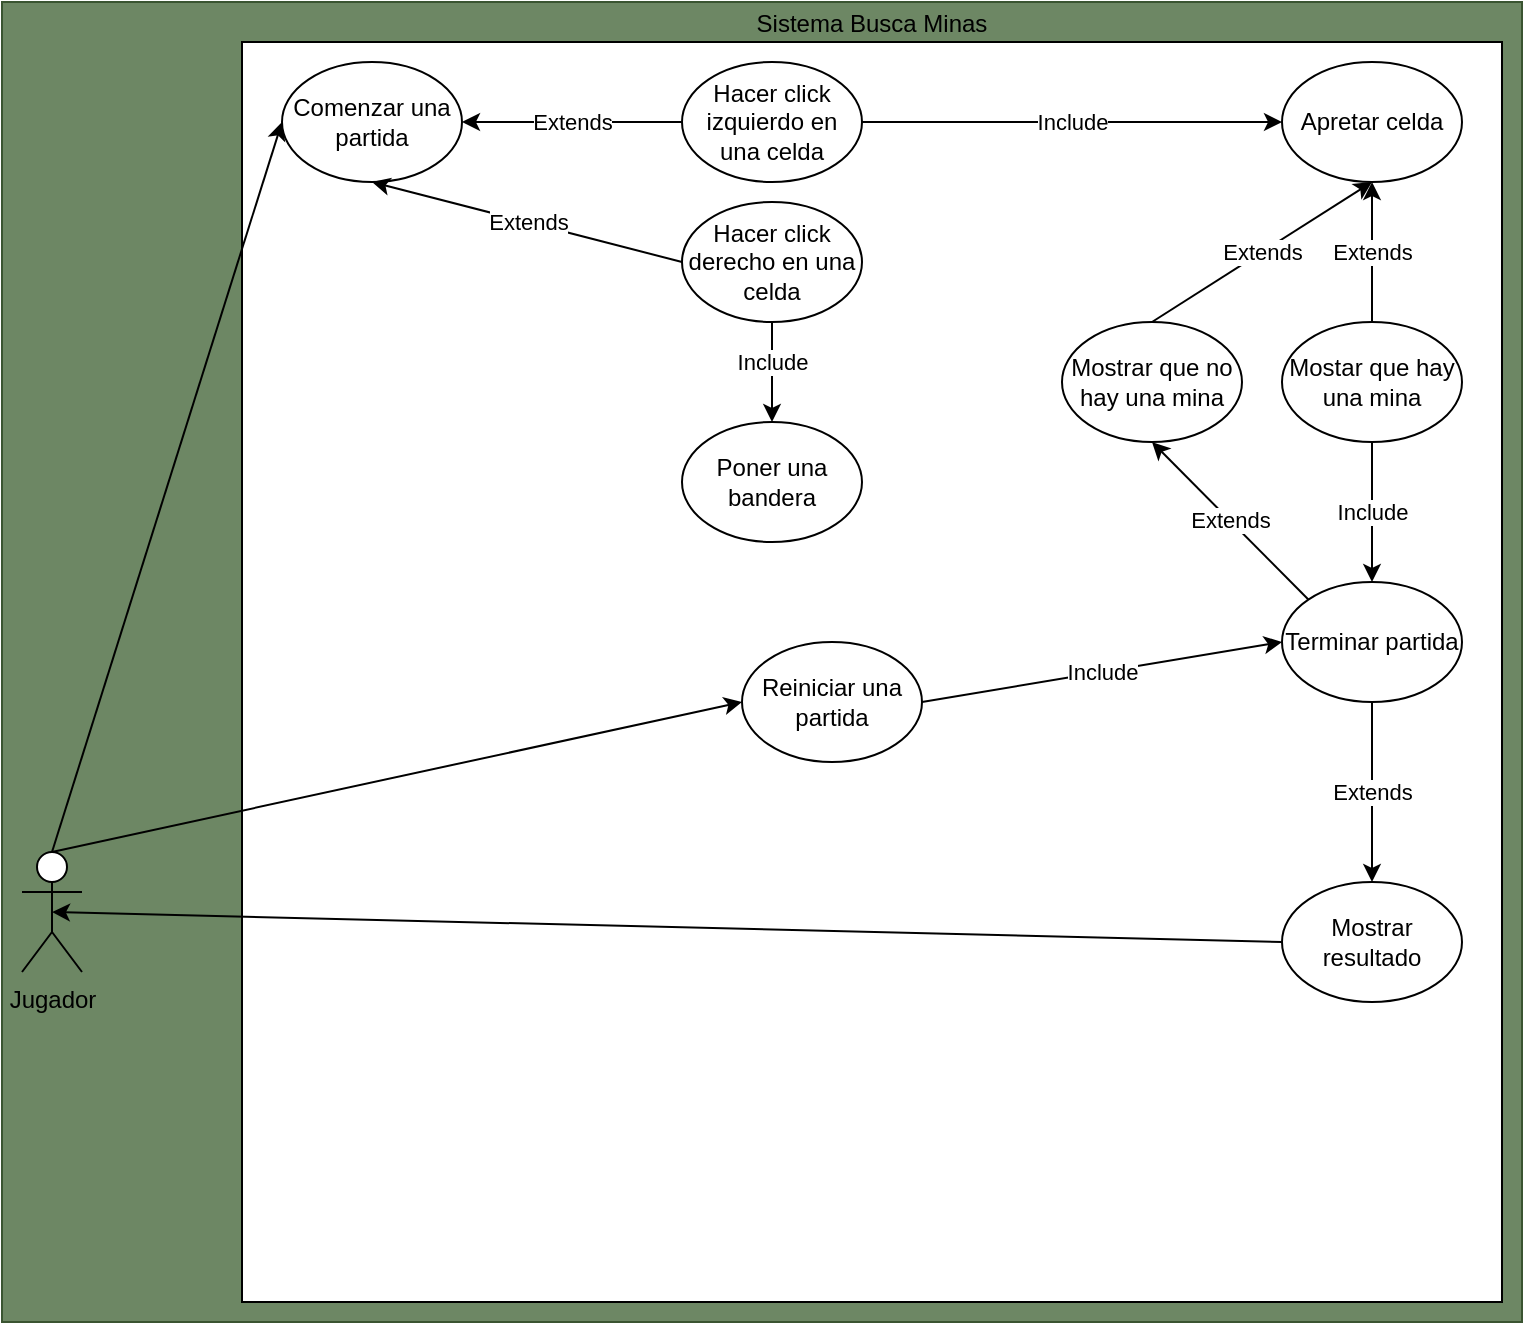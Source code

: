 <mxfile>
    <diagram name="Página-1" id="pSLUwWZcVyttAEXc0Cxm">
        <mxGraphModel dx="923" dy="719" grid="1" gridSize="10" guides="1" tooltips="1" connect="1" arrows="1" fold="1" page="1" pageScale="1" pageWidth="827" pageHeight="1169" math="0" shadow="0">
            <root>
                <mxCell id="0"/>
                <mxCell id="1" parent="0"/>
                <mxCell id="59" value="" style="rounded=0;whiteSpace=wrap;html=1;fillStyle=auto;strokeColor=#3A5431;fillColor=#6d8764;fontColor=#ffffff;" vertex="1" parent="1">
                    <mxGeometry x="20" y="50" width="760" height="660" as="geometry"/>
                </mxCell>
                <mxCell id="3ub8bEHmaVtyvtisDQur-2" value="Sistema Busca Minas" style="whiteSpace=wrap;html=1;aspect=fixed;labelPosition=center;verticalLabelPosition=top;align=center;verticalAlign=bottom;" parent="1" vertex="1">
                    <mxGeometry x="140" y="70" width="630" height="630" as="geometry"/>
                </mxCell>
                <mxCell id="12" style="edgeStyle=none;html=1;exitX=0.5;exitY=0;exitDx=0;exitDy=0;exitPerimeter=0;entryX=0;entryY=0.5;entryDx=0;entryDy=0;" parent="1" source="3ub8bEHmaVtyvtisDQur-3" target="3" edge="1">
                    <mxGeometry relative="1" as="geometry"/>
                </mxCell>
                <mxCell id="16" style="edgeStyle=none;html=1;exitX=0.5;exitY=0;exitDx=0;exitDy=0;exitPerimeter=0;entryX=0;entryY=0.5;entryDx=0;entryDy=0;" parent="1" source="3ub8bEHmaVtyvtisDQur-3" target="2" edge="1">
                    <mxGeometry relative="1" as="geometry"/>
                </mxCell>
                <mxCell id="3ub8bEHmaVtyvtisDQur-3" value="Jugador" style="shape=umlActor;verticalLabelPosition=bottom;verticalAlign=top;html=1;outlineConnect=0;" parent="1" vertex="1">
                    <mxGeometry x="30" y="475" width="30" height="60" as="geometry"/>
                </mxCell>
                <mxCell id="2" value="Comenzar una partida" style="ellipse;whiteSpace=wrap;html=1;" parent="1" vertex="1">
                    <mxGeometry x="160" y="80" width="90" height="60" as="geometry"/>
                </mxCell>
                <mxCell id="14" value="Include" style="edgeStyle=none;html=1;exitX=1;exitY=0.5;exitDx=0;exitDy=0;entryX=0;entryY=0.5;entryDx=0;entryDy=0;" parent="1" source="3" target="7" edge="1">
                    <mxGeometry relative="1" as="geometry"/>
                </mxCell>
                <mxCell id="3" value="Reiniciar una partida" style="ellipse;whiteSpace=wrap;html=1;" parent="1" vertex="1">
                    <mxGeometry x="390" y="370" width="90" height="60" as="geometry"/>
                </mxCell>
                <mxCell id="30" value="Extends" style="edgeStyle=none;html=1;exitX=0;exitY=0.5;exitDx=0;exitDy=0;entryX=1;entryY=0.5;entryDx=0;entryDy=0;" parent="1" source="37" target="2" edge="1">
                    <mxGeometry relative="1" as="geometry"/>
                </mxCell>
                <mxCell id="4" value="Apretar celda" style="ellipse;whiteSpace=wrap;html=1;" parent="1" vertex="1">
                    <mxGeometry x="660" y="80" width="90" height="60" as="geometry"/>
                </mxCell>
                <mxCell id="5" value="Poner una bandera" style="ellipse;whiteSpace=wrap;html=1;" parent="1" vertex="1">
                    <mxGeometry x="360" y="260" width="90" height="60" as="geometry"/>
                </mxCell>
                <mxCell id="10" value="Include" style="edgeStyle=none;html=1;exitX=0.5;exitY=1;exitDx=0;exitDy=0;entryX=0.5;entryY=0;entryDx=0;entryDy=0;" parent="1" source="6" target="7" edge="1">
                    <mxGeometry relative="1" as="geometry"/>
                </mxCell>
                <mxCell id="20" value="Extends" style="edgeStyle=none;html=1;exitX=0.5;exitY=0;exitDx=0;exitDy=0;entryX=0.5;entryY=1;entryDx=0;entryDy=0;" parent="1" source="6" target="4" edge="1">
                    <mxGeometry relative="1" as="geometry"/>
                </mxCell>
                <mxCell id="6" value="Mostar que hay una mina" style="ellipse;whiteSpace=wrap;html=1;" parent="1" vertex="1">
                    <mxGeometry x="660" y="210" width="90" height="60" as="geometry"/>
                </mxCell>
                <mxCell id="42" value="Extends" style="edgeStyle=none;html=1;exitX=0.5;exitY=1;exitDx=0;exitDy=0;entryX=0.5;entryY=0;entryDx=0;entryDy=0;" parent="1" source="7" target="28" edge="1">
                    <mxGeometry relative="1" as="geometry"/>
                </mxCell>
                <mxCell id="58" value="Extends" style="edgeStyle=none;html=1;exitX=0;exitY=0;exitDx=0;exitDy=0;entryX=0.5;entryY=1;entryDx=0;entryDy=0;" parent="1" source="7" target="46" edge="1">
                    <mxGeometry relative="1" as="geometry"/>
                </mxCell>
                <mxCell id="7" value="Terminar partida" style="ellipse;whiteSpace=wrap;html=1;" parent="1" vertex="1">
                    <mxGeometry x="660" y="340" width="90" height="60" as="geometry"/>
                </mxCell>
                <mxCell id="43" style="edgeStyle=none;html=1;exitX=0;exitY=0.5;exitDx=0;exitDy=0;entryX=0.5;entryY=0.5;entryDx=0;entryDy=0;entryPerimeter=0;" parent="1" source="28" target="3ub8bEHmaVtyvtisDQur-3" edge="1">
                    <mxGeometry relative="1" as="geometry"/>
                </mxCell>
                <mxCell id="28" value="Mostrar resultado" style="ellipse;whiteSpace=wrap;html=1;" parent="1" vertex="1">
                    <mxGeometry x="660" y="490" width="90" height="60" as="geometry"/>
                </mxCell>
                <mxCell id="36" value="Include" style="edgeStyle=none;html=1;exitX=0.5;exitY=1;exitDx=0;exitDy=0;entryX=0.5;entryY=0;entryDx=0;entryDy=0;" parent="1" source="34" target="5" edge="1">
                    <mxGeometry x="-0.2" relative="1" as="geometry">
                        <mxPoint as="offset"/>
                    </mxGeometry>
                </mxCell>
                <mxCell id="40" value="Extends" style="edgeStyle=none;html=1;exitX=0;exitY=0.5;exitDx=0;exitDy=0;entryX=0.5;entryY=1;entryDx=0;entryDy=0;" parent="1" source="34" target="2" edge="1">
                    <mxGeometry relative="1" as="geometry"/>
                </mxCell>
                <mxCell id="34" value="Hacer click derecho en una celda" style="ellipse;whiteSpace=wrap;html=1;" parent="1" vertex="1">
                    <mxGeometry x="360" y="150" width="90" height="60" as="geometry"/>
                </mxCell>
                <mxCell id="38" value="Include" style="edgeStyle=none;html=1;exitX=1;exitY=0.5;exitDx=0;exitDy=0;entryX=0;entryY=0.5;entryDx=0;entryDy=0;" parent="1" source="37" target="4" edge="1">
                    <mxGeometry relative="1" as="geometry"/>
                </mxCell>
                <mxCell id="37" value="Hacer click izquierdo en una celda" style="ellipse;whiteSpace=wrap;html=1;" parent="1" vertex="1">
                    <mxGeometry x="360" y="80" width="90" height="60" as="geometry"/>
                </mxCell>
                <mxCell id="48" value="Extends" style="edgeStyle=none;html=1;exitX=0.5;exitY=0;exitDx=0;exitDy=0;entryX=0.5;entryY=1;entryDx=0;entryDy=0;" parent="1" source="46" target="4" edge="1">
                    <mxGeometry relative="1" as="geometry"/>
                </mxCell>
                <mxCell id="46" value="Mostrar que no hay una mina" style="ellipse;whiteSpace=wrap;html=1;" parent="1" vertex="1">
                    <mxGeometry x="550" y="210" width="90" height="60" as="geometry"/>
                </mxCell>
            </root>
        </mxGraphModel>
    </diagram>
</mxfile>